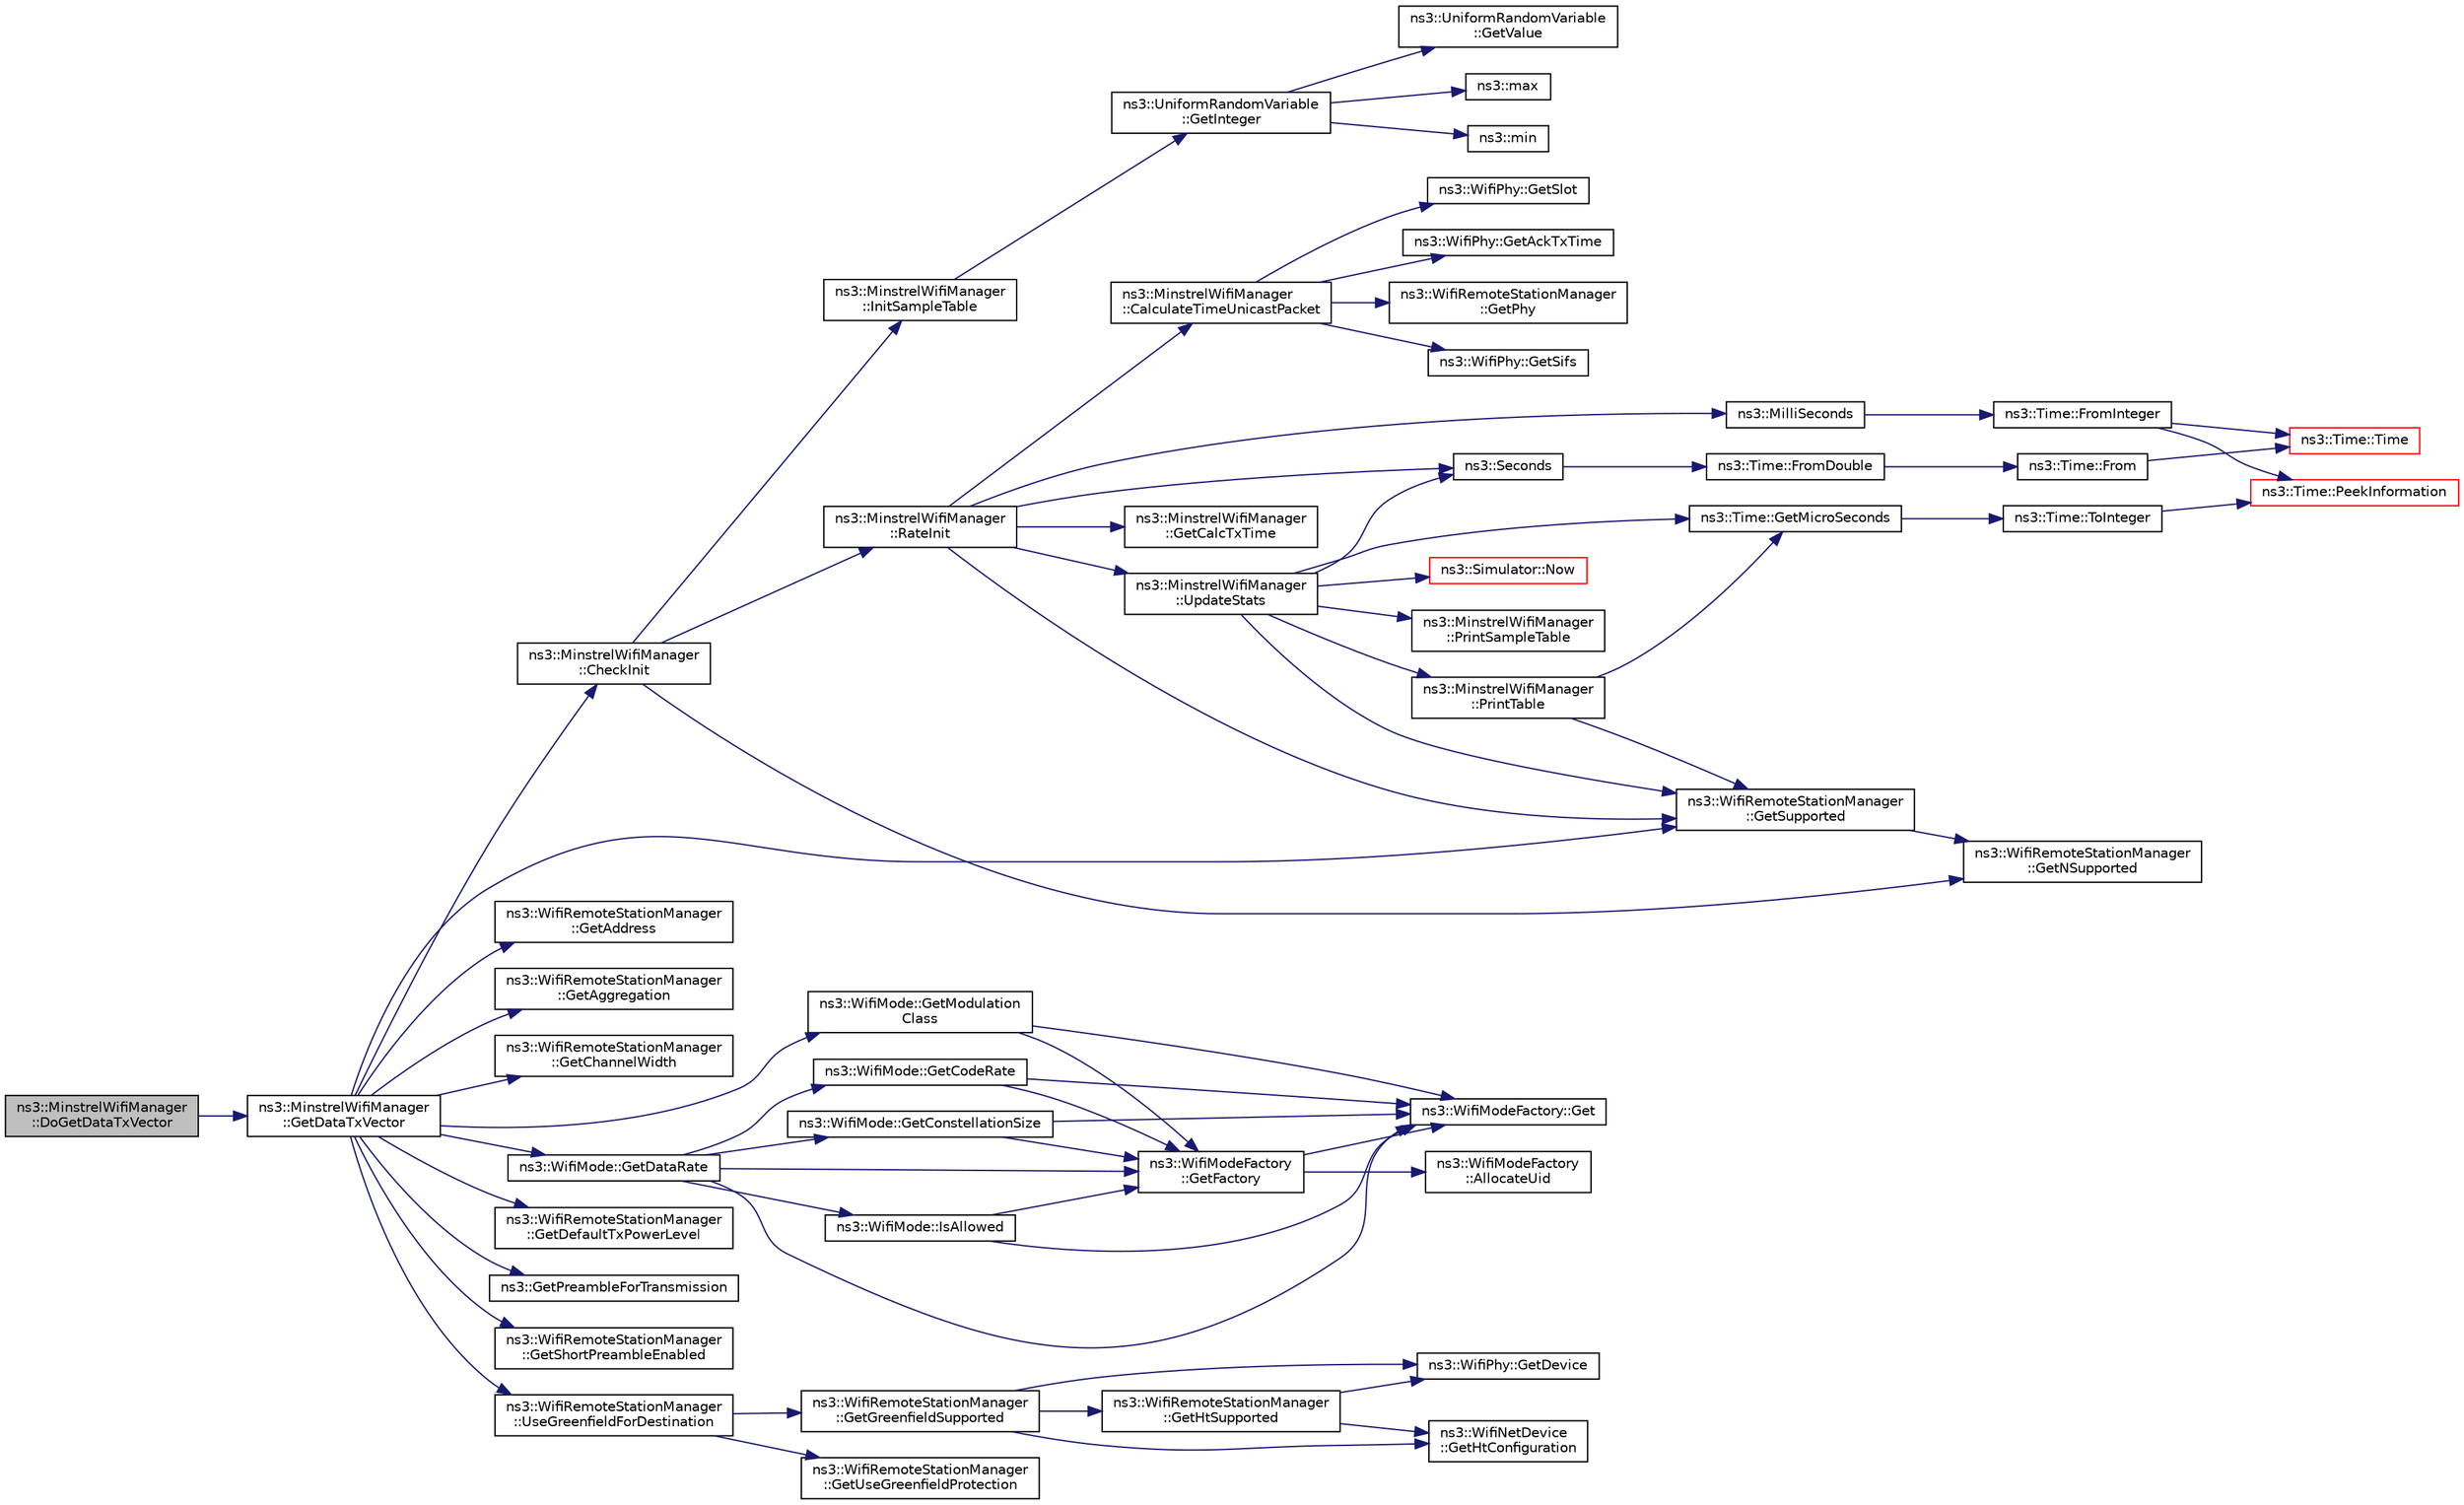 digraph "ns3::MinstrelWifiManager::DoGetDataTxVector"
{
 // LATEX_PDF_SIZE
  edge [fontname="Helvetica",fontsize="10",labelfontname="Helvetica",labelfontsize="10"];
  node [fontname="Helvetica",fontsize="10",shape=record];
  rankdir="LR";
  Node1 [label="ns3::MinstrelWifiManager\l::DoGetDataTxVector",height=0.2,width=0.4,color="black", fillcolor="grey75", style="filled", fontcolor="black",tooltip=" "];
  Node1 -> Node2 [color="midnightblue",fontsize="10",style="solid",fontname="Helvetica"];
  Node2 [label="ns3::MinstrelWifiManager\l::GetDataTxVector",height=0.2,width=0.4,color="black", fillcolor="white", style="filled",URL="$classns3_1_1_minstrel_wifi_manager.html#afc42d002709fb4334ae5b164bfa07aa8",tooltip="Get data transmit vector."];
  Node2 -> Node3 [color="midnightblue",fontsize="10",style="solid",fontname="Helvetica"];
  Node3 [label="ns3::MinstrelWifiManager\l::CheckInit",height=0.2,width=0.4,color="black", fillcolor="white", style="filled",URL="$classns3_1_1_minstrel_wifi_manager.html#a5768fc5c0a32ee601e476d51b7cd8eec",tooltip="Check for initializations."];
  Node3 -> Node4 [color="midnightblue",fontsize="10",style="solid",fontname="Helvetica"];
  Node4 [label="ns3::WifiRemoteStationManager\l::GetNSupported",height=0.2,width=0.4,color="black", fillcolor="white", style="filled",URL="$classns3_1_1_wifi_remote_station_manager.html#a41c77586baf62914d464ef5c345411de",tooltip="Return the number of modes supported by the given station."];
  Node3 -> Node5 [color="midnightblue",fontsize="10",style="solid",fontname="Helvetica"];
  Node5 [label="ns3::MinstrelWifiManager\l::InitSampleTable",height=0.2,width=0.4,color="black", fillcolor="white", style="filled",URL="$classns3_1_1_minstrel_wifi_manager.html#ab873a0ab43bec476e589db6b260e2ee5",tooltip="Initialize Sample Table."];
  Node5 -> Node6 [color="midnightblue",fontsize="10",style="solid",fontname="Helvetica"];
  Node6 [label="ns3::UniformRandomVariable\l::GetInteger",height=0.2,width=0.4,color="black", fillcolor="white", style="filled",URL="$classns3_1_1_uniform_random_variable.html#ab7c7dedc88cb97e74418df2edc28a787",tooltip="Get the next random value, as an unsigned integer in the specified range ."];
  Node6 -> Node7 [color="midnightblue",fontsize="10",style="solid",fontname="Helvetica"];
  Node7 [label="ns3::UniformRandomVariable\l::GetValue",height=0.2,width=0.4,color="black", fillcolor="white", style="filled",URL="$classns3_1_1_uniform_random_variable.html#a94ee6d8ac3da40b14ac7cc64e75c55df",tooltip="Get the next random value as a double drawn from the distribution."];
  Node6 -> Node8 [color="midnightblue",fontsize="10",style="solid",fontname="Helvetica"];
  Node8 [label="ns3::max",height=0.2,width=0.4,color="black", fillcolor="white", style="filled",URL="$namespacens3.html#a548291fa9e4e7d6a57814dfcbbebce9b",tooltip=" "];
  Node6 -> Node9 [color="midnightblue",fontsize="10",style="solid",fontname="Helvetica"];
  Node9 [label="ns3::min",height=0.2,width=0.4,color="black", fillcolor="white", style="filled",URL="$namespacens3.html#a66840605409c3caeff0d2a728b68dc6d",tooltip=" "];
  Node3 -> Node10 [color="midnightblue",fontsize="10",style="solid",fontname="Helvetica"];
  Node10 [label="ns3::MinstrelWifiManager\l::RateInit",height=0.2,width=0.4,color="black", fillcolor="white", style="filled",URL="$classns3_1_1_minstrel_wifi_manager.html#a418f952e90b383f28fcf00f2bd816cb6",tooltip="Initialize Minstrel Table."];
  Node10 -> Node11 [color="midnightblue",fontsize="10",style="solid",fontname="Helvetica"];
  Node11 [label="ns3::MinstrelWifiManager\l::CalculateTimeUnicastPacket",height=0.2,width=0.4,color="black", fillcolor="white", style="filled",URL="$classns3_1_1_minstrel_wifi_manager.html#ab619fbd9813b4672149eaa5b0a9e8298",tooltip="Estimate the time to transmit the given packet with the given number of retries."];
  Node11 -> Node12 [color="midnightblue",fontsize="10",style="solid",fontname="Helvetica"];
  Node12 [label="ns3::WifiPhy::GetAckTxTime",height=0.2,width=0.4,color="black", fillcolor="white", style="filled",URL="$classns3_1_1_wifi_phy.html#ab280ff3992636c7c1ea668fe78114111",tooltip="Return the estimated Ack TX time for this PHY."];
  Node11 -> Node13 [color="midnightblue",fontsize="10",style="solid",fontname="Helvetica"];
  Node13 [label="ns3::WifiRemoteStationManager\l::GetPhy",height=0.2,width=0.4,color="black", fillcolor="white", style="filled",URL="$classns3_1_1_wifi_remote_station_manager.html#a3c27f0a1f9869f53f64173b762b8023e",tooltip="Return the WifiPhy."];
  Node11 -> Node14 [color="midnightblue",fontsize="10",style="solid",fontname="Helvetica"];
  Node14 [label="ns3::WifiPhy::GetSifs",height=0.2,width=0.4,color="black", fillcolor="white", style="filled",URL="$classns3_1_1_wifi_phy.html#ab17c71dbcef141f01d242986ad982de4",tooltip="Return the Short Interframe Space (SIFS) for this PHY."];
  Node11 -> Node15 [color="midnightblue",fontsize="10",style="solid",fontname="Helvetica"];
  Node15 [label="ns3::WifiPhy::GetSlot",height=0.2,width=0.4,color="black", fillcolor="white", style="filled",URL="$classns3_1_1_wifi_phy.html#a45aebffadf7a544761143b0c90d9f019",tooltip="Return the slot duration for this PHY."];
  Node10 -> Node16 [color="midnightblue",fontsize="10",style="solid",fontname="Helvetica"];
  Node16 [label="ns3::MinstrelWifiManager\l::GetCalcTxTime",height=0.2,width=0.4,color="black", fillcolor="white", style="filled",URL="$classns3_1_1_minstrel_wifi_manager.html#aa465361b49b5659287fdafdbdefa6c2b",tooltip="Estimate the TxTime of a packet with a given mode."];
  Node10 -> Node17 [color="midnightblue",fontsize="10",style="solid",fontname="Helvetica"];
  Node17 [label="ns3::WifiRemoteStationManager\l::GetSupported",height=0.2,width=0.4,color="black", fillcolor="white", style="filled",URL="$classns3_1_1_wifi_remote_station_manager.html#adb9e17ee35ce1e5d390c460c48a6a19d",tooltip="Return whether mode associated with the specified station at the specified index."];
  Node17 -> Node4 [color="midnightblue",fontsize="10",style="solid",fontname="Helvetica"];
  Node10 -> Node18 [color="midnightblue",fontsize="10",style="solid",fontname="Helvetica"];
  Node18 [label="ns3::MilliSeconds",height=0.2,width=0.4,color="black", fillcolor="white", style="filled",URL="$group__timecivil.html#gaf26127cf4571146b83a92ee18679c7a9",tooltip="Construct a Time in the indicated unit."];
  Node18 -> Node19 [color="midnightblue",fontsize="10",style="solid",fontname="Helvetica"];
  Node19 [label="ns3::Time::FromInteger",height=0.2,width=0.4,color="black", fillcolor="white", style="filled",URL="$classns3_1_1_time.html#a3e742c67b2764e75ff95f9b754d43fe9",tooltip="Create a Time equal to value in unit unit."];
  Node19 -> Node20 [color="midnightblue",fontsize="10",style="solid",fontname="Helvetica"];
  Node20 [label="ns3::Time::Time",height=0.2,width=0.4,color="red", fillcolor="white", style="filled",URL="$classns3_1_1_time.html#a8a39dc1b8cbbd7fe6d940e492d1b925e",tooltip="Default constructor, with value 0."];
  Node19 -> Node23 [color="midnightblue",fontsize="10",style="solid",fontname="Helvetica"];
  Node23 [label="ns3::Time::PeekInformation",height=0.2,width=0.4,color="red", fillcolor="white", style="filled",URL="$classns3_1_1_time.html#a0b023c55c20582aa7c1781aacf128034",tooltip="Get the Information record for timeUnit for the current Resolution."];
  Node10 -> Node28 [color="midnightblue",fontsize="10",style="solid",fontname="Helvetica"];
  Node28 [label="ns3::Seconds",height=0.2,width=0.4,color="black", fillcolor="white", style="filled",URL="$group__timecivil.html#ga33c34b816f8ff6628e33d5c8e9713b9e",tooltip="Construct a Time in the indicated unit."];
  Node28 -> Node26 [color="midnightblue",fontsize="10",style="solid",fontname="Helvetica"];
  Node26 [label="ns3::Time::FromDouble",height=0.2,width=0.4,color="black", fillcolor="white", style="filled",URL="$classns3_1_1_time.html#a60e845f4a74e62495b86356afe604cb4",tooltip="Create a Time equal to value in unit unit."];
  Node26 -> Node27 [color="midnightblue",fontsize="10",style="solid",fontname="Helvetica"];
  Node27 [label="ns3::Time::From",height=0.2,width=0.4,color="black", fillcolor="white", style="filled",URL="$classns3_1_1_time.html#a34e4acc13d0e08cc8cb9cd3b838b9baf",tooltip="Create a Time in the current unit."];
  Node27 -> Node20 [color="midnightblue",fontsize="10",style="solid",fontname="Helvetica"];
  Node10 -> Node29 [color="midnightblue",fontsize="10",style="solid",fontname="Helvetica"];
  Node29 [label="ns3::MinstrelWifiManager\l::UpdateStats",height=0.2,width=0.4,color="black", fillcolor="white", style="filled",URL="$classns3_1_1_minstrel_wifi_manager.html#a5702af5353375bbb7099b41b76fc7c21",tooltip="Update the Minstrel Table."];
  Node29 -> Node30 [color="midnightblue",fontsize="10",style="solid",fontname="Helvetica"];
  Node30 [label="ns3::Time::GetMicroSeconds",height=0.2,width=0.4,color="black", fillcolor="white", style="filled",URL="$classns3_1_1_time.html#a0b012c8e774fc7b96cad91a05c8e0122",tooltip="Get an approximation of the time stored in this instance in the indicated unit."];
  Node30 -> Node31 [color="midnightblue",fontsize="10",style="solid",fontname="Helvetica"];
  Node31 [label="ns3::Time::ToInteger",height=0.2,width=0.4,color="black", fillcolor="white", style="filled",URL="$classns3_1_1_time.html#a4bd2d3c8a919e4b57e60692b53db4a61",tooltip="Get the Time value expressed in a particular unit."];
  Node31 -> Node23 [color="midnightblue",fontsize="10",style="solid",fontname="Helvetica"];
  Node29 -> Node17 [color="midnightblue",fontsize="10",style="solid",fontname="Helvetica"];
  Node29 -> Node32 [color="midnightblue",fontsize="10",style="solid",fontname="Helvetica"];
  Node32 [label="ns3::Simulator::Now",height=0.2,width=0.4,color="red", fillcolor="white", style="filled",URL="$classns3_1_1_simulator.html#ac3178fa975b419f7875e7105be122800",tooltip="Return the current simulation virtual time."];
  Node29 -> Node83 [color="midnightblue",fontsize="10",style="solid",fontname="Helvetica"];
  Node83 [label="ns3::MinstrelWifiManager\l::PrintSampleTable",height=0.2,width=0.4,color="black", fillcolor="white", style="filled",URL="$classns3_1_1_minstrel_wifi_manager.html#a3d6d9c8bebe531a6437dd63fb25aea7b",tooltip="Print Sample Table."];
  Node29 -> Node84 [color="midnightblue",fontsize="10",style="solid",fontname="Helvetica"];
  Node84 [label="ns3::MinstrelWifiManager\l::PrintTable",height=0.2,width=0.4,color="black", fillcolor="white", style="filled",URL="$classns3_1_1_minstrel_wifi_manager.html#ae0f9ad3c56685b57053b76180924a619",tooltip="Print Minstrel Table."];
  Node84 -> Node30 [color="midnightblue",fontsize="10",style="solid",fontname="Helvetica"];
  Node84 -> Node17 [color="midnightblue",fontsize="10",style="solid",fontname="Helvetica"];
  Node29 -> Node28 [color="midnightblue",fontsize="10",style="solid",fontname="Helvetica"];
  Node2 -> Node85 [color="midnightblue",fontsize="10",style="solid",fontname="Helvetica"];
  Node85 [label="ns3::WifiRemoteStationManager\l::GetAddress",height=0.2,width=0.4,color="black", fillcolor="white", style="filled",URL="$classns3_1_1_wifi_remote_station_manager.html#ab6105bbec65067a7c1cde4b7e6c19694",tooltip="Return the address of the station."];
  Node2 -> Node86 [color="midnightblue",fontsize="10",style="solid",fontname="Helvetica"];
  Node86 [label="ns3::WifiRemoteStationManager\l::GetAggregation",height=0.2,width=0.4,color="black", fillcolor="white", style="filled",URL="$classns3_1_1_wifi_remote_station_manager.html#a8745884fd4bdb172a37991f5535f670f",tooltip="Return whether the given station supports A-MPDU."];
  Node2 -> Node87 [color="midnightblue",fontsize="10",style="solid",fontname="Helvetica"];
  Node87 [label="ns3::WifiRemoteStationManager\l::GetChannelWidth",height=0.2,width=0.4,color="black", fillcolor="white", style="filled",URL="$classns3_1_1_wifi_remote_station_manager.html#a2b5787163f54eb6edadf431c8f432545",tooltip="Return the channel width supported by the station."];
  Node2 -> Node88 [color="midnightblue",fontsize="10",style="solid",fontname="Helvetica"];
  Node88 [label="ns3::WifiMode::GetDataRate",height=0.2,width=0.4,color="black", fillcolor="white", style="filled",URL="$classns3_1_1_wifi_mode.html#ad90f36e733ceaf8c5771cfbda437e14f",tooltip=" "];
  Node88 -> Node89 [color="midnightblue",fontsize="10",style="solid",fontname="Helvetica"];
  Node89 [label="ns3::WifiModeFactory::Get",height=0.2,width=0.4,color="black", fillcolor="white", style="filled",URL="$classns3_1_1_wifi_mode_factory.html#a3086868810ff4347e31c63027726f544",tooltip="Return a WifiModeItem at the given UID index."];
  Node88 -> Node90 [color="midnightblue",fontsize="10",style="solid",fontname="Helvetica"];
  Node90 [label="ns3::WifiMode::GetCodeRate",height=0.2,width=0.4,color="black", fillcolor="white", style="filled",URL="$classns3_1_1_wifi_mode.html#abbbea987249a16c776803ba6e2ca9973",tooltip=" "];
  Node90 -> Node89 [color="midnightblue",fontsize="10",style="solid",fontname="Helvetica"];
  Node90 -> Node91 [color="midnightblue",fontsize="10",style="solid",fontname="Helvetica"];
  Node91 [label="ns3::WifiModeFactory\l::GetFactory",height=0.2,width=0.4,color="black", fillcolor="white", style="filled",URL="$classns3_1_1_wifi_mode_factory.html#a9c6f695d733355dee8d74bd1709868fc",tooltip="Return a WifiModeFactory."];
  Node91 -> Node92 [color="midnightblue",fontsize="10",style="solid",fontname="Helvetica"];
  Node92 [label="ns3::WifiModeFactory\l::AllocateUid",height=0.2,width=0.4,color="black", fillcolor="white", style="filled",URL="$classns3_1_1_wifi_mode_factory.html#a89a9c38617bd3f7be4a8919ce9675996",tooltip="Allocate a WifiModeItem from a given uniqueUid."];
  Node91 -> Node89 [color="midnightblue",fontsize="10",style="solid",fontname="Helvetica"];
  Node88 -> Node93 [color="midnightblue",fontsize="10",style="solid",fontname="Helvetica"];
  Node93 [label="ns3::WifiMode::GetConstellationSize",height=0.2,width=0.4,color="black", fillcolor="white", style="filled",URL="$classns3_1_1_wifi_mode.html#a1437871ae722c85d980a8af3ba522d39",tooltip=" "];
  Node93 -> Node89 [color="midnightblue",fontsize="10",style="solid",fontname="Helvetica"];
  Node93 -> Node91 [color="midnightblue",fontsize="10",style="solid",fontname="Helvetica"];
  Node88 -> Node91 [color="midnightblue",fontsize="10",style="solid",fontname="Helvetica"];
  Node88 -> Node94 [color="midnightblue",fontsize="10",style="solid",fontname="Helvetica"];
  Node94 [label="ns3::WifiMode::IsAllowed",height=0.2,width=0.4,color="black", fillcolor="white", style="filled",URL="$classns3_1_1_wifi_mode.html#ae92b3cca34abdd76211fe9fbf19a6c09",tooltip=" "];
  Node94 -> Node89 [color="midnightblue",fontsize="10",style="solid",fontname="Helvetica"];
  Node94 -> Node91 [color="midnightblue",fontsize="10",style="solid",fontname="Helvetica"];
  Node2 -> Node95 [color="midnightblue",fontsize="10",style="solid",fontname="Helvetica"];
  Node95 [label="ns3::WifiRemoteStationManager\l::GetDefaultTxPowerLevel",height=0.2,width=0.4,color="black", fillcolor="white", style="filled",URL="$classns3_1_1_wifi_remote_station_manager.html#aa8712084939846a0c39de0d9c618a0ec",tooltip=" "];
  Node2 -> Node96 [color="midnightblue",fontsize="10",style="solid",fontname="Helvetica"];
  Node96 [label="ns3::WifiMode::GetModulation\lClass",height=0.2,width=0.4,color="black", fillcolor="white", style="filled",URL="$classns3_1_1_wifi_mode.html#a67e1664cac501221b63a2be307184cc9",tooltip=" "];
  Node96 -> Node89 [color="midnightblue",fontsize="10",style="solid",fontname="Helvetica"];
  Node96 -> Node91 [color="midnightblue",fontsize="10",style="solid",fontname="Helvetica"];
  Node2 -> Node97 [color="midnightblue",fontsize="10",style="solid",fontname="Helvetica"];
  Node97 [label="ns3::GetPreambleForTransmission",height=0.2,width=0.4,color="black", fillcolor="white", style="filled",URL="$namespacens3.html#ae180410a6fd89fcc32fd0f720b1c0a40",tooltip="Return the preamble to be used for the transmission."];
  Node2 -> Node98 [color="midnightblue",fontsize="10",style="solid",fontname="Helvetica"];
  Node98 [label="ns3::WifiRemoteStationManager\l::GetShortPreambleEnabled",height=0.2,width=0.4,color="black", fillcolor="white", style="filled",URL="$classns3_1_1_wifi_remote_station_manager.html#a9864b09190adb8e2b0c2d3658eacc6ce",tooltip="Return whether the device uses short PHY preambles."];
  Node2 -> Node17 [color="midnightblue",fontsize="10",style="solid",fontname="Helvetica"];
  Node2 -> Node99 [color="midnightblue",fontsize="10",style="solid",fontname="Helvetica"];
  Node99 [label="ns3::WifiRemoteStationManager\l::UseGreenfieldForDestination",height=0.2,width=0.4,color="black", fillcolor="white", style="filled",URL="$classns3_1_1_wifi_remote_station_manager.html#ad0838e2b79a382cf65f68b7cde8ec608",tooltip=" "];
  Node99 -> Node100 [color="midnightblue",fontsize="10",style="solid",fontname="Helvetica"];
  Node100 [label="ns3::WifiRemoteStationManager\l::GetGreenfieldSupported",height=0.2,width=0.4,color="black", fillcolor="white", style="filled",URL="$classns3_1_1_wifi_remote_station_manager.html#a3b4548baccd2f1a39a0415a3099396bb",tooltip="Return whether the device has HT Greenfield support enabled."];
  Node100 -> Node101 [color="midnightblue",fontsize="10",style="solid",fontname="Helvetica"];
  Node101 [label="ns3::WifiPhy::GetDevice",height=0.2,width=0.4,color="black", fillcolor="white", style="filled",URL="$classns3_1_1_wifi_phy.html#adf2fa40dcba4e52e9bc67c6ffc819170",tooltip="Return the device this PHY is associated with."];
  Node100 -> Node102 [color="midnightblue",fontsize="10",style="solid",fontname="Helvetica"];
  Node102 [label="ns3::WifiNetDevice\l::GetHtConfiguration",height=0.2,width=0.4,color="black", fillcolor="white", style="filled",URL="$classns3_1_1_wifi_net_device.html#a20c98121e79afae35d03d9f5a3fa4ce8",tooltip=" "];
  Node100 -> Node103 [color="midnightblue",fontsize="10",style="solid",fontname="Helvetica"];
  Node103 [label="ns3::WifiRemoteStationManager\l::GetHtSupported",height=0.2,width=0.4,color="black", fillcolor="white", style="filled",URL="$classns3_1_1_wifi_remote_station_manager.html#ae2d1200da0ec74745ef9b496f9c0251f",tooltip="Return whether the device has HT capability support enabled."];
  Node103 -> Node101 [color="midnightblue",fontsize="10",style="solid",fontname="Helvetica"];
  Node103 -> Node102 [color="midnightblue",fontsize="10",style="solid",fontname="Helvetica"];
  Node99 -> Node104 [color="midnightblue",fontsize="10",style="solid",fontname="Helvetica"];
  Node104 [label="ns3::WifiRemoteStationManager\l::GetUseGreenfieldProtection",height=0.2,width=0.4,color="black", fillcolor="white", style="filled",URL="$classns3_1_1_wifi_remote_station_manager.html#ac609ee5b3aec8145619897c0490b1527",tooltip="Return whether protection for stations that do not support HT Greenfield format is enabled."];
}
